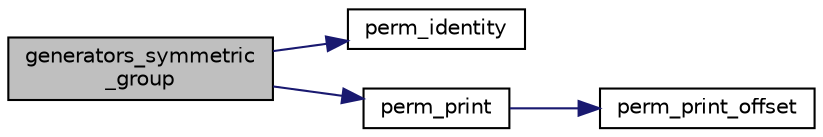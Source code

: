 digraph "generators_symmetric_group"
{
  edge [fontname="Helvetica",fontsize="10",labelfontname="Helvetica",labelfontsize="10"];
  node [fontname="Helvetica",fontsize="10",shape=record];
  rankdir="LR";
  Node347 [label="generators_symmetric\l_group",height=0.2,width=0.4,color="black", fillcolor="grey75", style="filled", fontcolor="black"];
  Node347 -> Node348 [color="midnightblue",fontsize="10",style="solid",fontname="Helvetica"];
  Node348 [label="perm_identity",height=0.2,width=0.4,color="black", fillcolor="white", style="filled",URL="$d2/d7c/combinatorics_8_c.html#aebc54d3f9c31f253ae53e3eb3b386208"];
  Node347 -> Node349 [color="midnightblue",fontsize="10",style="solid",fontname="Helvetica"];
  Node349 [label="perm_print",height=0.2,width=0.4,color="black", fillcolor="white", style="filled",URL="$d2/d7c/combinatorics_8_c.html#a2c7eee1361109e8c5b94921589815194"];
  Node349 -> Node350 [color="midnightblue",fontsize="10",style="solid",fontname="Helvetica"];
  Node350 [label="perm_print_offset",height=0.2,width=0.4,color="black", fillcolor="white", style="filled",URL="$d2/d7c/combinatorics_8_c.html#ab87deef2ba9e4d2ce386a19eeaffecf3"];
}
